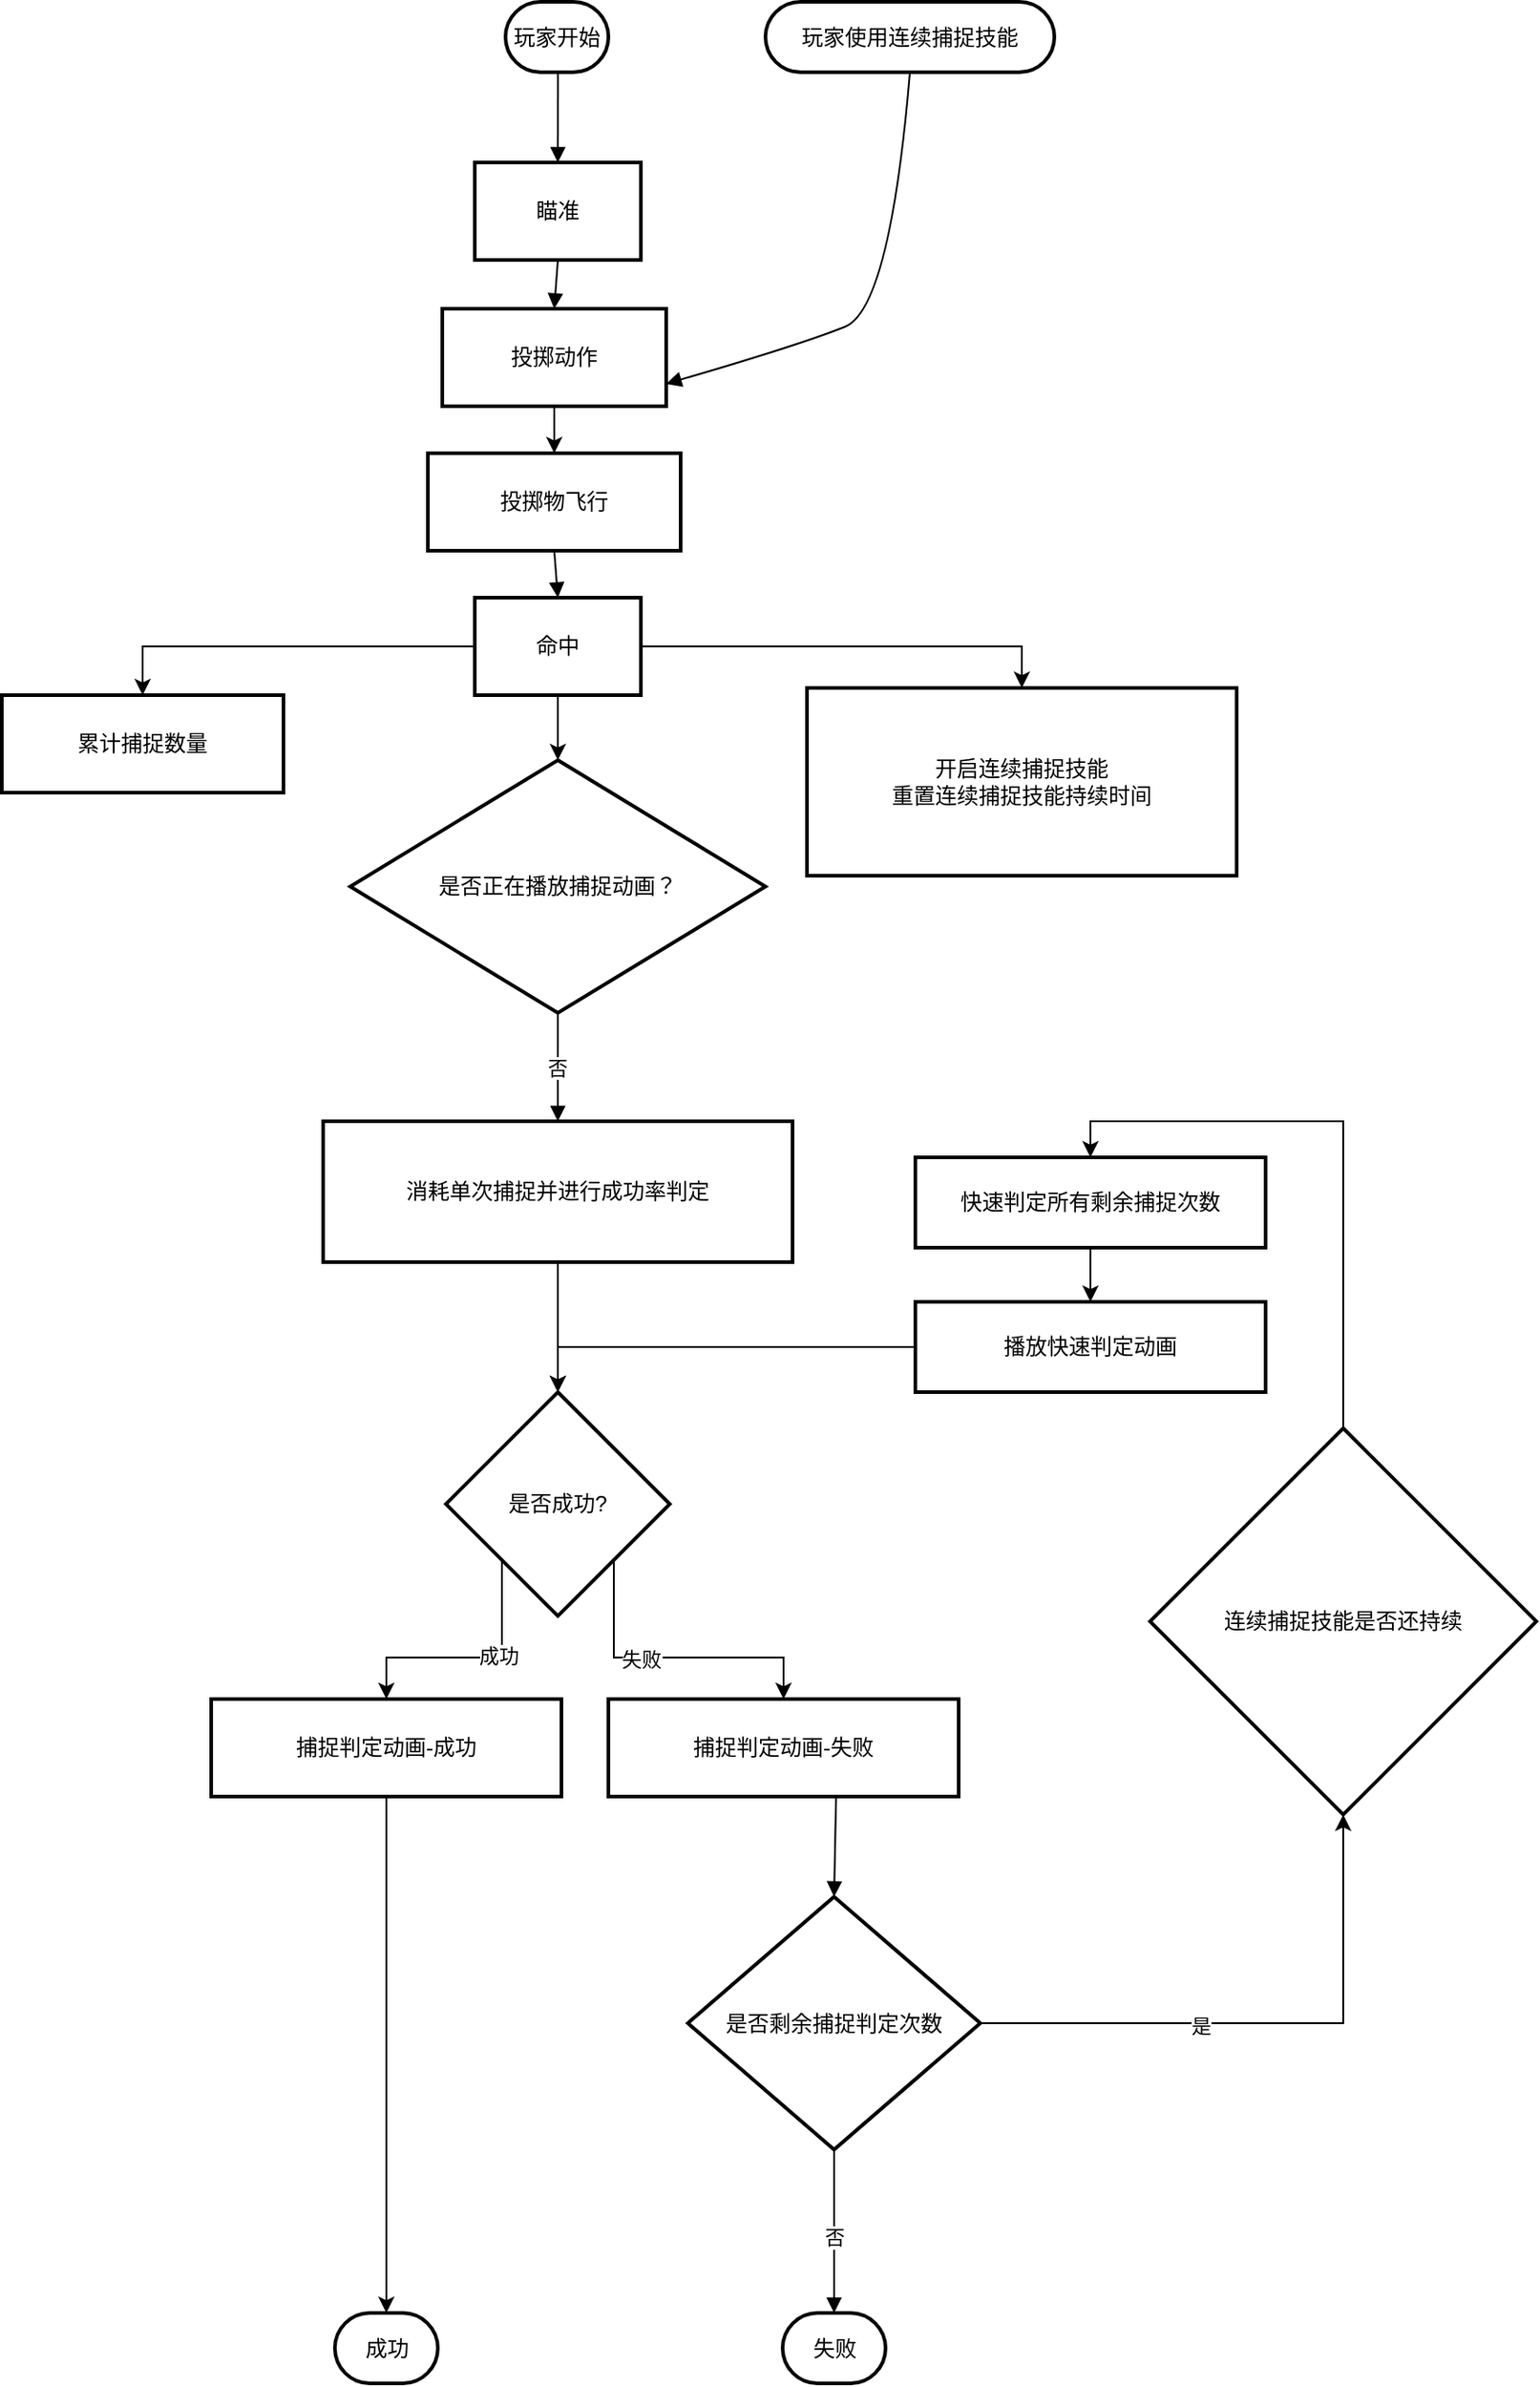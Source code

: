 <mxfile version="26.0.13">
  <diagram name="Page-1" id="9XXEA2IguulLAFdgVuje">
    <mxGraphModel dx="2066" dy="2284" grid="1" gridSize="10" guides="1" tooltips="1" connect="1" arrows="1" fold="1" page="1" pageScale="1" pageWidth="827" pageHeight="1169" math="0" shadow="0">
      <root>
        <mxCell id="0" />
        <mxCell id="1" parent="0" />
        <mxCell id="AYY9m108aF4hBV7hNJnA-1" value="玩家开始" style="rounded=1;whiteSpace=wrap;arcSize=50;strokeWidth=2;" vertex="1" parent="1">
          <mxGeometry x="313" width="57" height="39" as="geometry" />
        </mxCell>
        <mxCell id="AYY9m108aF4hBV7hNJnA-2" value="瞄准" style="whiteSpace=wrap;strokeWidth=2;" vertex="1" parent="1">
          <mxGeometry x="296" y="89" width="92" height="54" as="geometry" />
        </mxCell>
        <mxCell id="AYY9m108aF4hBV7hNJnA-67" style="edgeStyle=orthogonalEdgeStyle;rounded=0;orthogonalLoop=1;jettySize=auto;html=1;exitX=0.5;exitY=1;exitDx=0;exitDy=0;entryX=0.5;entryY=0;entryDx=0;entryDy=0;" edge="1" parent="1" source="AYY9m108aF4hBV7hNJnA-3" target="AYY9m108aF4hBV7hNJnA-4">
          <mxGeometry relative="1" as="geometry" />
        </mxCell>
        <mxCell id="AYY9m108aF4hBV7hNJnA-3" value="投掷动作" style="whiteSpace=wrap;strokeWidth=2;" vertex="1" parent="1">
          <mxGeometry x="278" y="170" width="124" height="54" as="geometry" />
        </mxCell>
        <mxCell id="AYY9m108aF4hBV7hNJnA-4" value="投掷物飞行" style="whiteSpace=wrap;strokeWidth=2;" vertex="1" parent="1">
          <mxGeometry x="270" y="250" width="140" height="54" as="geometry" />
        </mxCell>
        <mxCell id="AYY9m108aF4hBV7hNJnA-5" value="捕捉判定动画-失败" style="whiteSpace=wrap;strokeWidth=2;" vertex="1" parent="1">
          <mxGeometry x="370" y="940" width="194" height="54" as="geometry" />
        </mxCell>
        <mxCell id="AYY9m108aF4hBV7hNJnA-6" value="成功" style="rounded=1;whiteSpace=wrap;arcSize=50;strokeWidth=2;" vertex="1" parent="1">
          <mxGeometry x="218.5" y="1280" width="57" height="39" as="geometry" />
        </mxCell>
        <mxCell id="AYY9m108aF4hBV7hNJnA-65" style="edgeStyle=orthogonalEdgeStyle;rounded=0;orthogonalLoop=1;jettySize=auto;html=1;exitX=1;exitY=0.5;exitDx=0;exitDy=0;entryX=0.5;entryY=1;entryDx=0;entryDy=0;" edge="1" parent="1" source="AYY9m108aF4hBV7hNJnA-7" target="AYY9m108aF4hBV7hNJnA-45">
          <mxGeometry relative="1" as="geometry" />
        </mxCell>
        <mxCell id="AYY9m108aF4hBV7hNJnA-66" value="是" style="edgeLabel;html=1;align=center;verticalAlign=middle;resizable=0;points=[];" vertex="1" connectable="0" parent="AYY9m108aF4hBV7hNJnA-65">
          <mxGeometry x="-0.229" y="-1" relative="1" as="geometry">
            <mxPoint as="offset" />
          </mxGeometry>
        </mxCell>
        <mxCell id="AYY9m108aF4hBV7hNJnA-7" value="是否剩余捕捉判定次数" style="rhombus;strokeWidth=2;whiteSpace=wrap;" vertex="1" parent="1">
          <mxGeometry x="414" y="1049.5" width="162" height="140" as="geometry" />
        </mxCell>
        <mxCell id="AYY9m108aF4hBV7hNJnA-58" style="edgeStyle=orthogonalEdgeStyle;rounded=0;orthogonalLoop=1;jettySize=auto;html=1;exitX=1;exitY=1;exitDx=0;exitDy=0;entryX=0.5;entryY=0;entryDx=0;entryDy=0;" edge="1" parent="1" source="AYY9m108aF4hBV7hNJnA-8" target="AYY9m108aF4hBV7hNJnA-5">
          <mxGeometry relative="1" as="geometry" />
        </mxCell>
        <mxCell id="AYY9m108aF4hBV7hNJnA-59" value="失败" style="edgeLabel;html=1;align=center;verticalAlign=middle;resizable=0;points=[];" vertex="1" connectable="0" parent="AYY9m108aF4hBV7hNJnA-58">
          <mxGeometry x="-0.191" y="-1" relative="1" as="geometry">
            <mxPoint as="offset" />
          </mxGeometry>
        </mxCell>
        <mxCell id="AYY9m108aF4hBV7hNJnA-60" style="edgeStyle=orthogonalEdgeStyle;rounded=0;orthogonalLoop=1;jettySize=auto;html=1;exitX=0;exitY=1;exitDx=0;exitDy=0;entryX=0.5;entryY=0;entryDx=0;entryDy=0;" edge="1" parent="1" source="AYY9m108aF4hBV7hNJnA-8" target="AYY9m108aF4hBV7hNJnA-9">
          <mxGeometry relative="1" as="geometry" />
        </mxCell>
        <mxCell id="AYY9m108aF4hBV7hNJnA-61" value="成功" style="edgeLabel;html=1;align=center;verticalAlign=middle;resizable=0;points=[];" vertex="1" connectable="0" parent="AYY9m108aF4hBV7hNJnA-60">
          <mxGeometry x="-0.198" y="-1" relative="1" as="geometry">
            <mxPoint as="offset" />
          </mxGeometry>
        </mxCell>
        <mxCell id="AYY9m108aF4hBV7hNJnA-8" value="是否成功?" style="rhombus;strokeWidth=2;whiteSpace=wrap;" vertex="1" parent="1">
          <mxGeometry x="280" y="770" width="124" height="124" as="geometry" />
        </mxCell>
        <mxCell id="AYY9m108aF4hBV7hNJnA-64" style="edgeStyle=orthogonalEdgeStyle;rounded=0;orthogonalLoop=1;jettySize=auto;html=1;entryX=0.5;entryY=0;entryDx=0;entryDy=0;" edge="1" parent="1" source="AYY9m108aF4hBV7hNJnA-9" target="AYY9m108aF4hBV7hNJnA-6">
          <mxGeometry relative="1" as="geometry" />
        </mxCell>
        <mxCell id="AYY9m108aF4hBV7hNJnA-9" value="捕捉判定动画-成功" style="whiteSpace=wrap;strokeWidth=2;" vertex="1" parent="1">
          <mxGeometry x="150" y="940" width="194" height="54" as="geometry" />
        </mxCell>
        <mxCell id="AYY9m108aF4hBV7hNJnA-51" style="edgeStyle=orthogonalEdgeStyle;rounded=0;orthogonalLoop=1;jettySize=auto;html=1;exitX=1;exitY=0.5;exitDx=0;exitDy=0;entryX=0.5;entryY=0;entryDx=0;entryDy=0;" edge="1" parent="1" source="AYY9m108aF4hBV7hNJnA-10" target="AYY9m108aF4hBV7hNJnA-14">
          <mxGeometry relative="1" as="geometry" />
        </mxCell>
        <mxCell id="AYY9m108aF4hBV7hNJnA-52" style="edgeStyle=orthogonalEdgeStyle;rounded=0;orthogonalLoop=1;jettySize=auto;html=1;exitX=0;exitY=0.5;exitDx=0;exitDy=0;entryX=0.5;entryY=0;entryDx=0;entryDy=0;" edge="1" parent="1" source="AYY9m108aF4hBV7hNJnA-10" target="AYY9m108aF4hBV7hNJnA-11">
          <mxGeometry relative="1" as="geometry" />
        </mxCell>
        <mxCell id="AYY9m108aF4hBV7hNJnA-53" style="edgeStyle=orthogonalEdgeStyle;rounded=0;orthogonalLoop=1;jettySize=auto;html=1;entryX=0.5;entryY=0;entryDx=0;entryDy=0;" edge="1" parent="1" source="AYY9m108aF4hBV7hNJnA-10" target="AYY9m108aF4hBV7hNJnA-13">
          <mxGeometry relative="1" as="geometry" />
        </mxCell>
        <mxCell id="AYY9m108aF4hBV7hNJnA-10" value="命中" style="whiteSpace=wrap;strokeWidth=2;" vertex="1" parent="1">
          <mxGeometry x="296" y="330" width="92" height="54" as="geometry" />
        </mxCell>
        <mxCell id="AYY9m108aF4hBV7hNJnA-11" value="累计捕捉数量" style="whiteSpace=wrap;strokeWidth=2;" vertex="1" parent="1">
          <mxGeometry x="34" y="384" width="156" height="54" as="geometry" />
        </mxCell>
        <mxCell id="AYY9m108aF4hBV7hNJnA-13" value="是否正在播放捕捉动画？" style="rhombus;strokeWidth=2;whiteSpace=wrap;" vertex="1" parent="1">
          <mxGeometry x="227" y="420" width="230" height="140" as="geometry" />
        </mxCell>
        <mxCell id="AYY9m108aF4hBV7hNJnA-14" value="开启连续捕捉技能&#xa;重置连续捕捉技能持续时间" style="whiteSpace=wrap;strokeWidth=2;" vertex="1" parent="1">
          <mxGeometry x="480" y="380" width="238" height="104" as="geometry" />
        </mxCell>
        <mxCell id="AYY9m108aF4hBV7hNJnA-54" style="edgeStyle=orthogonalEdgeStyle;rounded=0;orthogonalLoop=1;jettySize=auto;html=1;entryX=0.5;entryY=0;entryDx=0;entryDy=0;" edge="1" parent="1" source="AYY9m108aF4hBV7hNJnA-16" target="AYY9m108aF4hBV7hNJnA-8">
          <mxGeometry relative="1" as="geometry" />
        </mxCell>
        <mxCell id="AYY9m108aF4hBV7hNJnA-16" value="消耗单次捕捉并进行成功率判定" style="whiteSpace=wrap;strokeWidth=2;" vertex="1" parent="1">
          <mxGeometry x="212" y="620" width="260" height="78" as="geometry" />
        </mxCell>
        <mxCell id="AYY9m108aF4hBV7hNJnA-17" value="" style="curved=1;startArrow=none;endArrow=block;exitX=0.51;exitY=1;entryX=0.5;entryY=0;rounded=0;" edge="1" parent="1" source="AYY9m108aF4hBV7hNJnA-1" target="AYY9m108aF4hBV7hNJnA-2">
          <mxGeometry relative="1" as="geometry">
            <Array as="points" />
          </mxGeometry>
        </mxCell>
        <mxCell id="AYY9m108aF4hBV7hNJnA-18" value="" style="curved=1;startArrow=none;endArrow=block;exitX=0.5;exitY=1;entryX=0.5;entryY=0;rounded=0;" edge="1" parent="1" source="AYY9m108aF4hBV7hNJnA-2" target="AYY9m108aF4hBV7hNJnA-3">
          <mxGeometry relative="1" as="geometry">
            <Array as="points" />
          </mxGeometry>
        </mxCell>
        <mxCell id="AYY9m108aF4hBV7hNJnA-21" value="" style="curved=1;startArrow=none;endArrow=block;exitX=0.65;exitY=1;entryX=0.5;entryY=0;rounded=0;entryDx=0;entryDy=0;" edge="1" parent="1" source="AYY9m108aF4hBV7hNJnA-5" target="AYY9m108aF4hBV7hNJnA-7">
          <mxGeometry relative="1" as="geometry">
            <Array as="points" />
          </mxGeometry>
        </mxCell>
        <mxCell id="AYY9m108aF4hBV7hNJnA-25" value="" style="curved=1;startArrow=none;endArrow=block;exitX=0.5;exitY=1;entryX=0.5;entryY=0;rounded=0;" edge="1" parent="1" source="AYY9m108aF4hBV7hNJnA-4" target="AYY9m108aF4hBV7hNJnA-10">
          <mxGeometry relative="1" as="geometry">
            <Array as="points" />
          </mxGeometry>
        </mxCell>
        <mxCell id="AYY9m108aF4hBV7hNJnA-31" value="" style="curved=1;startArrow=none;endArrow=block;exitX=0.5;exitY=1;entryX=1;entryY=0.77;rounded=0;exitDx=0;exitDy=0;" edge="1" parent="1" source="AYY9m108aF4hBV7hNJnA-41" target="AYY9m108aF4hBV7hNJnA-3">
          <mxGeometry relative="1" as="geometry">
            <Array as="points">
              <mxPoint x="526" y="170" />
              <mxPoint x="476" y="190" />
            </Array>
            <mxPoint x="776" y="101.08" as="sourcePoint" />
          </mxGeometry>
        </mxCell>
        <mxCell id="AYY9m108aF4hBV7hNJnA-33" value="否" style="curved=1;startArrow=none;endArrow=block;exitX=0.5;exitY=1;entryX=0.5;entryY=0;rounded=0;" edge="1" parent="1" source="AYY9m108aF4hBV7hNJnA-13" target="AYY9m108aF4hBV7hNJnA-16">
          <mxGeometry relative="1" as="geometry">
            <Array as="points" />
          </mxGeometry>
        </mxCell>
        <mxCell id="AYY9m108aF4hBV7hNJnA-38" value="" style="curved=1;startArrow=none;endArrow=block;exitX=0.5;exitY=1;rounded=0;exitDx=0;exitDy=0;entryX=0.5;entryY=0;entryDx=0;entryDy=0;" edge="1" parent="1" source="AYY9m108aF4hBV7hNJnA-7" target="AYY9m108aF4hBV7hNJnA-68">
          <mxGeometry relative="1" as="geometry">
            <Array as="points" />
            <mxPoint x="263" y="1354" as="sourcePoint" />
            <mxPoint x="310" y="1340" as="targetPoint" />
          </mxGeometry>
        </mxCell>
        <mxCell id="AYY9m108aF4hBV7hNJnA-39" value="否" style="edgeLabel;html=1;align=center;verticalAlign=middle;resizable=0;points=[];" vertex="1" connectable="0" parent="AYY9m108aF4hBV7hNJnA-38">
          <mxGeometry x="0.07" relative="1" as="geometry">
            <mxPoint as="offset" />
          </mxGeometry>
        </mxCell>
        <mxCell id="AYY9m108aF4hBV7hNJnA-41" value="玩家使用连续捕捉技能" style="rounded=1;whiteSpace=wrap;arcSize=50;strokeWidth=2;" vertex="1" parent="1">
          <mxGeometry x="457" width="160" height="39" as="geometry" />
        </mxCell>
        <mxCell id="AYY9m108aF4hBV7hNJnA-45" value="连续捕捉技能是否还持续" style="rhombus;strokeWidth=2;whiteSpace=wrap;" vertex="1" parent="1">
          <mxGeometry x="670" y="790" width="214" height="214" as="geometry" />
        </mxCell>
        <mxCell id="AYY9m108aF4hBV7hNJnA-63" style="edgeStyle=orthogonalEdgeStyle;rounded=0;orthogonalLoop=1;jettySize=auto;html=1;entryX=0.5;entryY=0;entryDx=0;entryDy=0;" edge="1" parent="1" source="AYY9m108aF4hBV7hNJnA-47" target="AYY9m108aF4hBV7hNJnA-49">
          <mxGeometry relative="1" as="geometry" />
        </mxCell>
        <mxCell id="AYY9m108aF4hBV7hNJnA-47" value="快速判定所有剩余捕捉次数" style="whiteSpace=wrap;strokeWidth=2;" vertex="1" parent="1">
          <mxGeometry x="540" y="640" width="194" height="50" as="geometry" />
        </mxCell>
        <mxCell id="AYY9m108aF4hBV7hNJnA-50" style="edgeStyle=orthogonalEdgeStyle;rounded=0;orthogonalLoop=1;jettySize=auto;html=1;entryX=0.5;entryY=0;entryDx=0;entryDy=0;" edge="1" parent="1" source="AYY9m108aF4hBV7hNJnA-49" target="AYY9m108aF4hBV7hNJnA-8">
          <mxGeometry relative="1" as="geometry" />
        </mxCell>
        <mxCell id="AYY9m108aF4hBV7hNJnA-49" value="播放快速判定动画" style="whiteSpace=wrap;strokeWidth=2;" vertex="1" parent="1">
          <mxGeometry x="540" y="720" width="194" height="50" as="geometry" />
        </mxCell>
        <mxCell id="AYY9m108aF4hBV7hNJnA-56" style="edgeStyle=orthogonalEdgeStyle;rounded=0;orthogonalLoop=1;jettySize=auto;html=1;entryX=0.5;entryY=0;entryDx=0;entryDy=0;" edge="1" parent="1" source="AYY9m108aF4hBV7hNJnA-45" target="AYY9m108aF4hBV7hNJnA-47">
          <mxGeometry relative="1" as="geometry">
            <mxPoint x="730.014" y="579" as="targetPoint" />
          </mxGeometry>
        </mxCell>
        <mxCell id="AYY9m108aF4hBV7hNJnA-68" value="失败" style="rounded=1;whiteSpace=wrap;arcSize=50;strokeWidth=2;" vertex="1" parent="1">
          <mxGeometry x="466.5" y="1280" width="57" height="39" as="geometry" />
        </mxCell>
      </root>
    </mxGraphModel>
  </diagram>
</mxfile>
